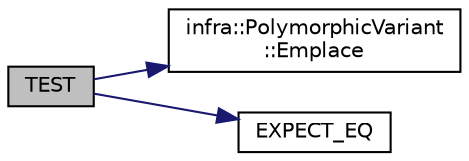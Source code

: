digraph "TEST"
{
 // INTERACTIVE_SVG=YES
  edge [fontname="Helvetica",fontsize="10",labelfontname="Helvetica",labelfontsize="10"];
  node [fontname="Helvetica",fontsize="10",shape=record];
  rankdir="LR";
  Node13 [label="TEST",height=0.2,width=0.4,color="black", fillcolor="grey75", style="filled", fontcolor="black"];
  Node13 -> Node14 [color="midnightblue",fontsize="10",style="solid",fontname="Helvetica"];
  Node14 [label="infra::PolymorphicVariant\l::Emplace",height=0.2,width=0.4,color="black", fillcolor="white", style="filled",URL="$de/dcd/classinfra_1_1_polymorphic_variant.html#a690f61cea98c9159f4138b3dc29e4b93"];
  Node13 -> Node15 [color="midnightblue",fontsize="10",style="solid",fontname="Helvetica"];
  Node15 [label="EXPECT_EQ",height=0.2,width=0.4,color="black", fillcolor="white", style="filled",URL="$d6/def/_test_json_8cpp.html#a82745227e2f0a8edbb4ae630d88a8e86"];
}
